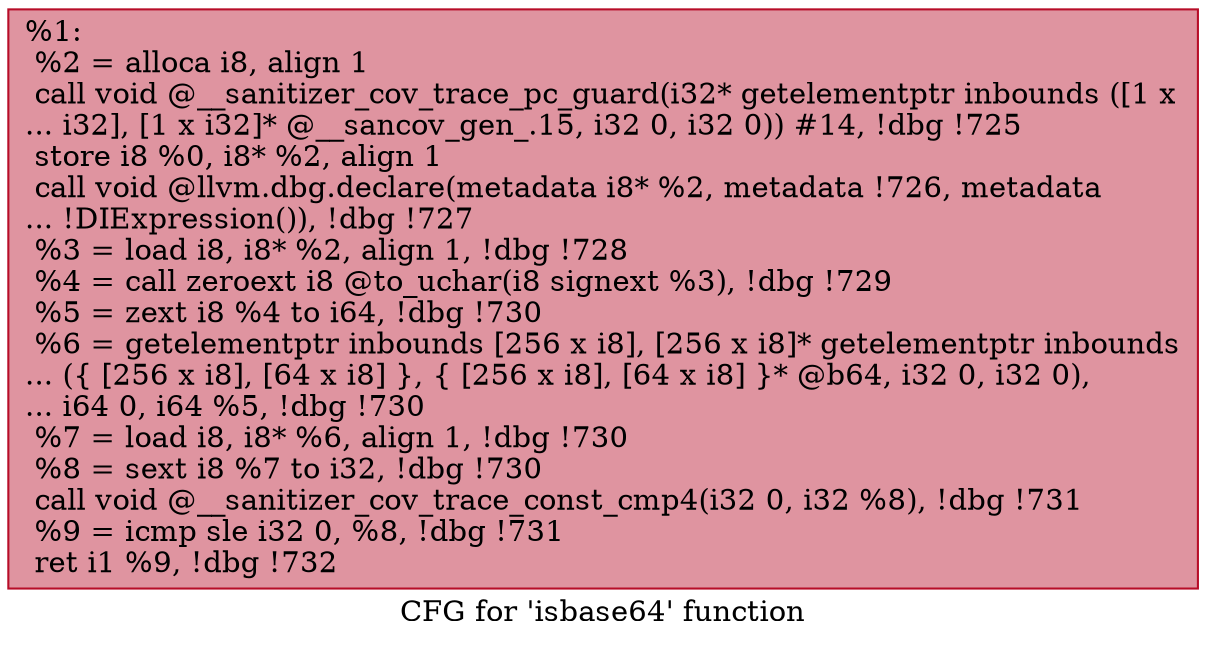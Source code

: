 digraph "CFG for 'isbase64' function" {
	label="CFG for 'isbase64' function";

	Node0x555ee4edbad0 [shape=record,color="#b70d28ff", style=filled, fillcolor="#b70d2870",label="{%1:\l  %2 = alloca i8, align 1\l  call void @__sanitizer_cov_trace_pc_guard(i32* getelementptr inbounds ([1 x\l... i32], [1 x i32]* @__sancov_gen_.15, i32 0, i32 0)) #14, !dbg !725\l  store i8 %0, i8* %2, align 1\l  call void @llvm.dbg.declare(metadata i8* %2, metadata !726, metadata\l... !DIExpression()), !dbg !727\l  %3 = load i8, i8* %2, align 1, !dbg !728\l  %4 = call zeroext i8 @to_uchar(i8 signext %3), !dbg !729\l  %5 = zext i8 %4 to i64, !dbg !730\l  %6 = getelementptr inbounds [256 x i8], [256 x i8]* getelementptr inbounds\l... (\{ [256 x i8], [64 x i8] \}, \{ [256 x i8], [64 x i8] \}* @b64, i32 0, i32 0),\l... i64 0, i64 %5, !dbg !730\l  %7 = load i8, i8* %6, align 1, !dbg !730\l  %8 = sext i8 %7 to i32, !dbg !730\l  call void @__sanitizer_cov_trace_const_cmp4(i32 0, i32 %8), !dbg !731\l  %9 = icmp sle i32 0, %8, !dbg !731\l  ret i1 %9, !dbg !732\l}"];
}
